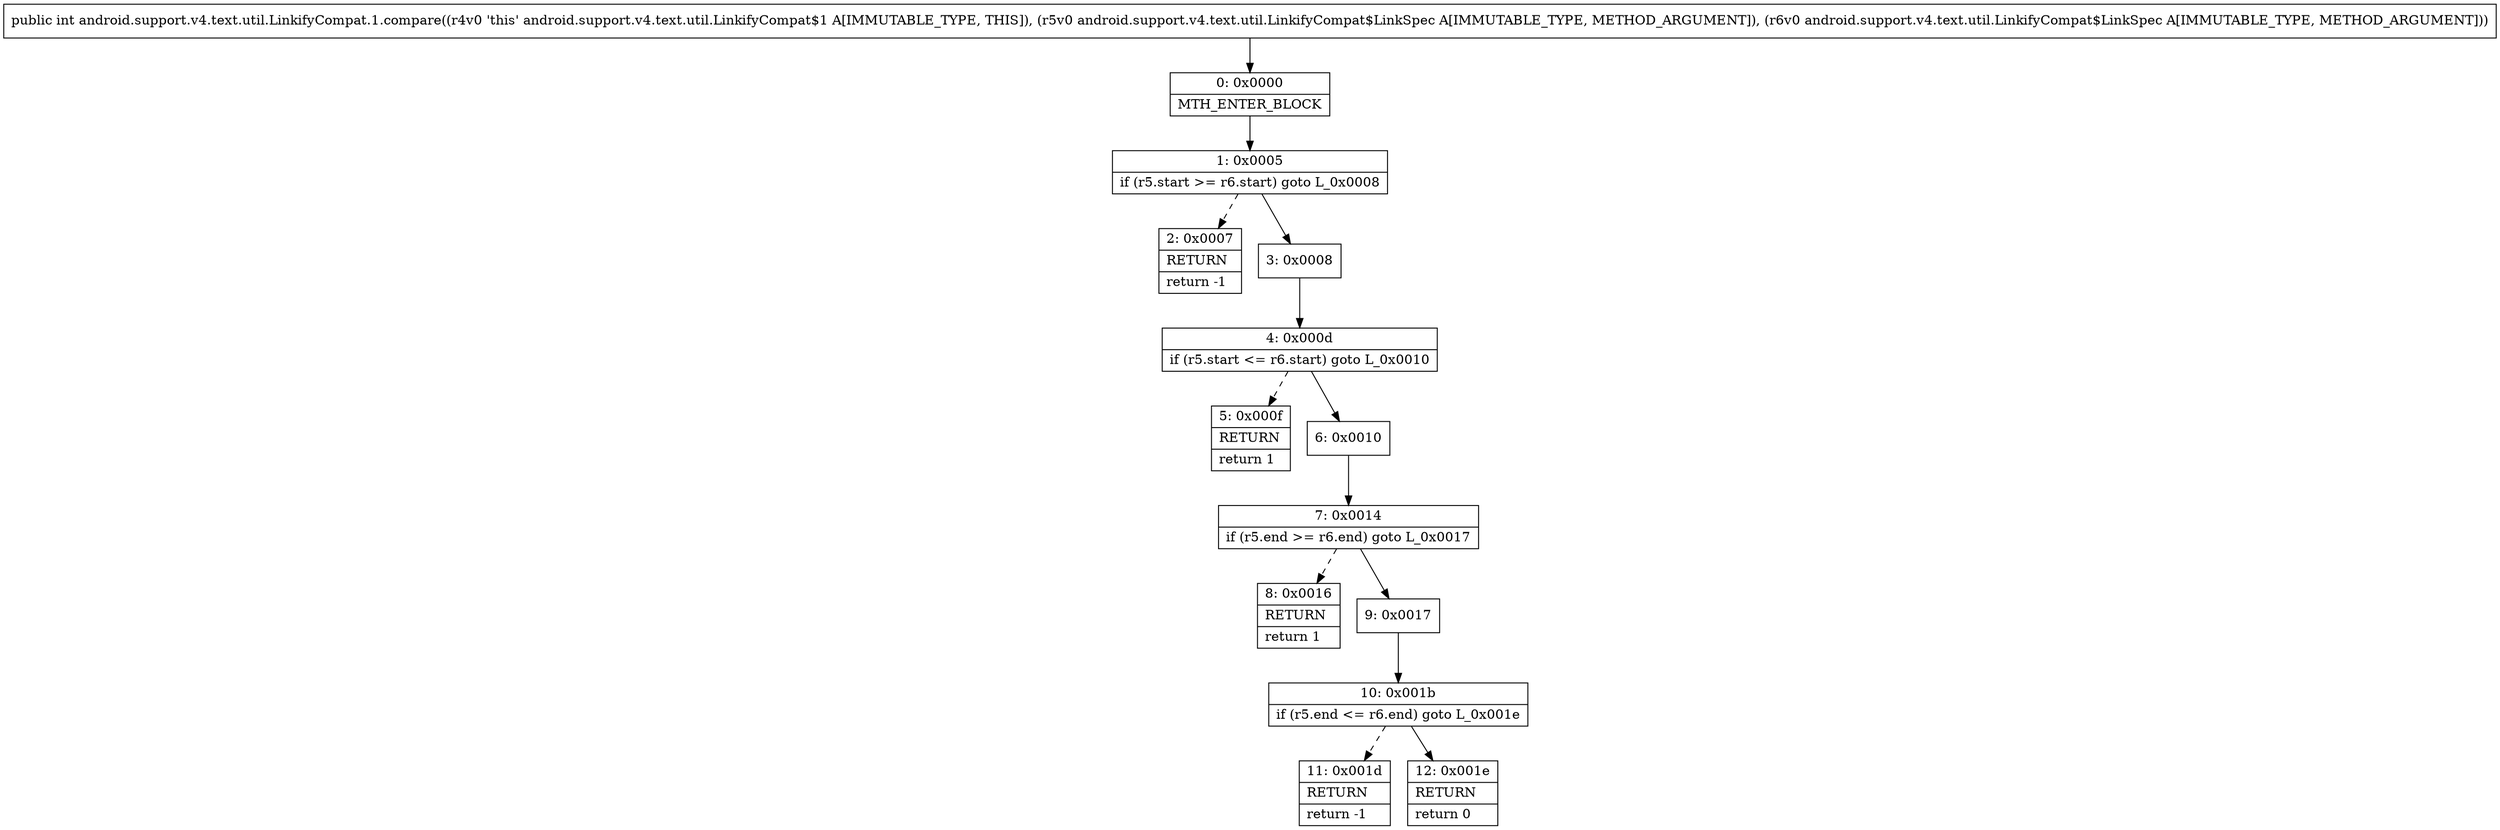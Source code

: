digraph "CFG forandroid.support.v4.text.util.LinkifyCompat.1.compare(Landroid\/support\/v4\/text\/util\/LinkifyCompat$LinkSpec;Landroid\/support\/v4\/text\/util\/LinkifyCompat$LinkSpec;)I" {
Node_0 [shape=record,label="{0\:\ 0x0000|MTH_ENTER_BLOCK\l}"];
Node_1 [shape=record,label="{1\:\ 0x0005|if (r5.start \>= r6.start) goto L_0x0008\l}"];
Node_2 [shape=record,label="{2\:\ 0x0007|RETURN\l|return \-1\l}"];
Node_3 [shape=record,label="{3\:\ 0x0008}"];
Node_4 [shape=record,label="{4\:\ 0x000d|if (r5.start \<= r6.start) goto L_0x0010\l}"];
Node_5 [shape=record,label="{5\:\ 0x000f|RETURN\l|return 1\l}"];
Node_6 [shape=record,label="{6\:\ 0x0010}"];
Node_7 [shape=record,label="{7\:\ 0x0014|if (r5.end \>= r6.end) goto L_0x0017\l}"];
Node_8 [shape=record,label="{8\:\ 0x0016|RETURN\l|return 1\l}"];
Node_9 [shape=record,label="{9\:\ 0x0017}"];
Node_10 [shape=record,label="{10\:\ 0x001b|if (r5.end \<= r6.end) goto L_0x001e\l}"];
Node_11 [shape=record,label="{11\:\ 0x001d|RETURN\l|return \-1\l}"];
Node_12 [shape=record,label="{12\:\ 0x001e|RETURN\l|return 0\l}"];
MethodNode[shape=record,label="{public int android.support.v4.text.util.LinkifyCompat.1.compare((r4v0 'this' android.support.v4.text.util.LinkifyCompat$1 A[IMMUTABLE_TYPE, THIS]), (r5v0 android.support.v4.text.util.LinkifyCompat$LinkSpec A[IMMUTABLE_TYPE, METHOD_ARGUMENT]), (r6v0 android.support.v4.text.util.LinkifyCompat$LinkSpec A[IMMUTABLE_TYPE, METHOD_ARGUMENT])) }"];
MethodNode -> Node_0;
Node_0 -> Node_1;
Node_1 -> Node_2[style=dashed];
Node_1 -> Node_3;
Node_3 -> Node_4;
Node_4 -> Node_5[style=dashed];
Node_4 -> Node_6;
Node_6 -> Node_7;
Node_7 -> Node_8[style=dashed];
Node_7 -> Node_9;
Node_9 -> Node_10;
Node_10 -> Node_11[style=dashed];
Node_10 -> Node_12;
}

